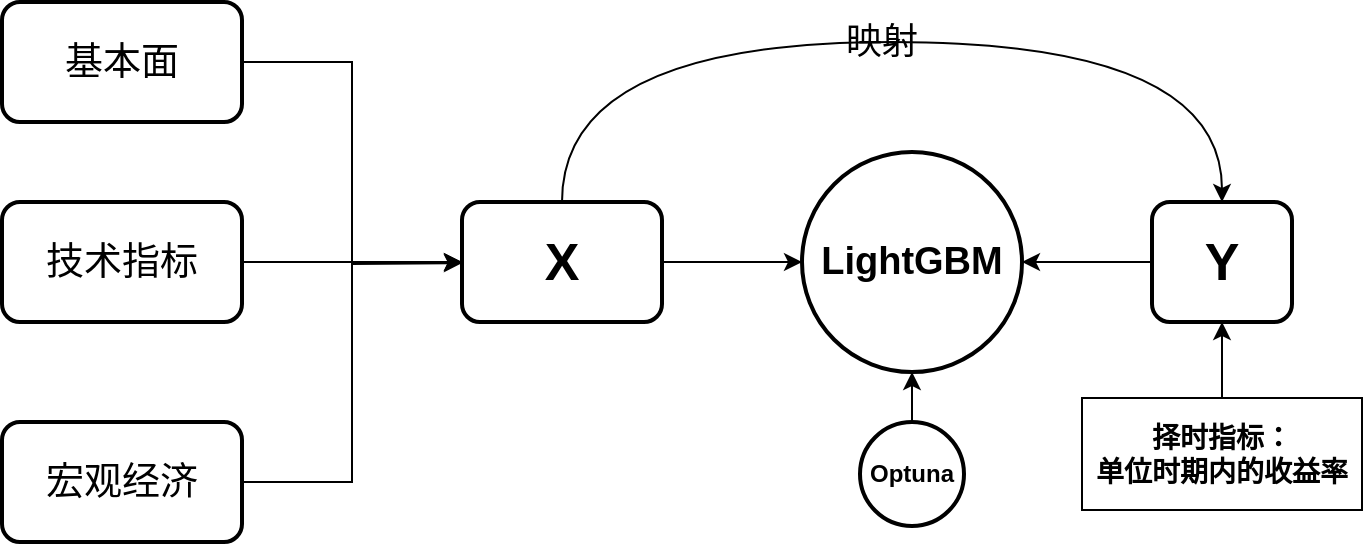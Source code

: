 <mxGraphModel dx="2246" dy="475" grid="1" gridSize="10" guides="1" tooltips="1" connect="1" arrows="1" fold="1" page="1" pageScale="1" pageWidth="1169" pageHeight="827" background="#ffffff"><root><mxCell id="0"/><mxCell id="1" parent="0"/><mxCell id="12" style="edgeStyle=orthogonalEdgeStyle;rounded=0;html=1;exitX=1;exitY=0.5;entryX=0;entryY=0.5;jettySize=auto;orthogonalLoop=1;" parent="1" source="6" target="8" edge="1"><mxGeometry relative="1" as="geometry"/></mxCell><mxCell id="6" value="基本面" style="rounded=1;whiteSpace=wrap;html=1;strokeWidth=2;fontSize=19;fontStyle=0" parent="1" vertex="1"><mxGeometry x="-10" y="160" width="120" height="60" as="geometry"/></mxCell><mxCell id="7" value="LightGBM" style="ellipse;whiteSpace=wrap;html=1;aspect=fixed;strokeWidth=2;fontSize=19;fontStyle=1" parent="1" vertex="1"><mxGeometry x="390" y="235" width="110" height="110" as="geometry"/></mxCell><mxCell id="18" style="edgeStyle=orthogonalEdgeStyle;rounded=0;html=1;exitX=1;exitY=0.5;jettySize=auto;orthogonalLoop=1;" parent="1" source="8" target="7" edge="1"><mxGeometry relative="1" as="geometry"/></mxCell><mxCell id="26" style="edgeStyle=orthogonalEdgeStyle;curved=1;rounded=0;html=1;exitX=0.5;exitY=0;entryX=0.5;entryY=0;jettySize=auto;orthogonalLoop=1;" parent="1" source="8" target="9" edge="1"><mxGeometry relative="1" as="geometry"><Array as="points"><mxPoint x="270" y="180"/><mxPoint x="600" y="180"/></Array></mxGeometry></mxCell><mxCell id="8" value="&lt;b&gt;&lt;font style=&quot;font-size: 26px&quot;&gt;X&lt;/font&gt;&lt;/b&gt;" style="rounded=1;whiteSpace=wrap;html=1;strokeWidth=2;fontSize=19;fontStyle=0" parent="1" vertex="1"><mxGeometry x="220" y="260" width="100" height="60" as="geometry"/></mxCell><mxCell id="19" style="edgeStyle=orthogonalEdgeStyle;rounded=0;html=1;exitX=0;exitY=0.5;entryX=1;entryY=0.5;jettySize=auto;orthogonalLoop=1;" parent="1" source="9" target="7" edge="1"><mxGeometry relative="1" as="geometry"/></mxCell><mxCell id="9" value="&lt;b&gt;&lt;font style=&quot;font-size: 26px&quot;&gt;Y&lt;/font&gt;&lt;/b&gt;" style="rounded=1;whiteSpace=wrap;html=1;strokeWidth=2;fontSize=19;fontStyle=0" parent="1" vertex="1"><mxGeometry x="565" y="260" width="70" height="60" as="geometry"/></mxCell><mxCell id="13" style="edgeStyle=orthogonalEdgeStyle;rounded=0;html=1;exitX=1;exitY=0.5;jettySize=auto;orthogonalLoop=1;" parent="1" source="11" edge="1"><mxGeometry relative="1" as="geometry"><mxPoint x="220" y="290.529" as="targetPoint"/></mxGeometry></mxCell><mxCell id="11" value="技术指标" style="rounded=1;whiteSpace=wrap;html=1;strokeWidth=2;fontSize=19;fontStyle=0" parent="1" vertex="1"><mxGeometry x="-10" y="260" width="120" height="60" as="geometry"/></mxCell><mxCell id="16" style="edgeStyle=orthogonalEdgeStyle;rounded=0;html=1;exitX=1;exitY=0.5;entryX=0;entryY=0.5;jettySize=auto;orthogonalLoop=1;" parent="1" source="15" target="8" edge="1"><mxGeometry relative="1" as="geometry"/></mxCell><mxCell id="15" value="宏观经济" style="rounded=1;whiteSpace=wrap;html=1;strokeWidth=2;fontSize=19;fontStyle=0" parent="1" vertex="1"><mxGeometry x="-10" y="370" width="120" height="60" as="geometry"/></mxCell><mxCell id="21" value="&lt;font style=&quot;font-size: 18px&quot;&gt;映射&lt;/font&gt;" style="text;html=1;strokeColor=none;fillColor=none;align=center;verticalAlign=middle;whiteSpace=wrap;rounded=0;" parent="1" vertex="1"><mxGeometry x="410" y="170" width="40" height="20" as="geometry"/></mxCell><mxCell id="28" style="edgeStyle=orthogonalEdgeStyle;curved=1;rounded=0;html=1;exitX=0.5;exitY=0;entryX=0.5;entryY=1;jettySize=auto;orthogonalLoop=1;" parent="1" source="22" target="9" edge="1"><mxGeometry relative="1" as="geometry"/></mxCell><mxCell id="22" value="&lt;b style=&quot;font-size: 14px&quot;&gt;&lt;font style=&quot;font-size: 14px&quot;&gt;择时指标：&lt;/font&gt;&lt;/b&gt;&lt;div style=&quot;font-size: 14px&quot;&gt;&lt;b&gt;&lt;font style=&quot;font-size: 14px&quot;&gt;单位时期内的收益率&lt;/font&gt;&lt;/b&gt;&lt;/div&gt;" style="rounded=0;whiteSpace=wrap;html=1;strokeColor=#000000;strokeWidth=1;" parent="1" vertex="1"><mxGeometry x="530" y="358" width="140" height="56" as="geometry"/></mxCell><mxCell id="30" style="edgeStyle=orthogonalEdgeStyle;curved=1;rounded=0;html=1;exitX=0.5;exitY=0;entryX=0.5;entryY=1;jettySize=auto;orthogonalLoop=1;" parent="1" source="29" target="7" edge="1"><mxGeometry relative="1" as="geometry"/></mxCell><mxCell id="29" value="Optuna" style="ellipse;whiteSpace=wrap;html=1;aspect=fixed;strokeColor=#000000;strokeWidth=2;fontStyle=1" parent="1" vertex="1"><mxGeometry x="419" y="370" width="52" height="52" as="geometry"/></mxCell></root></mxGraphModel>